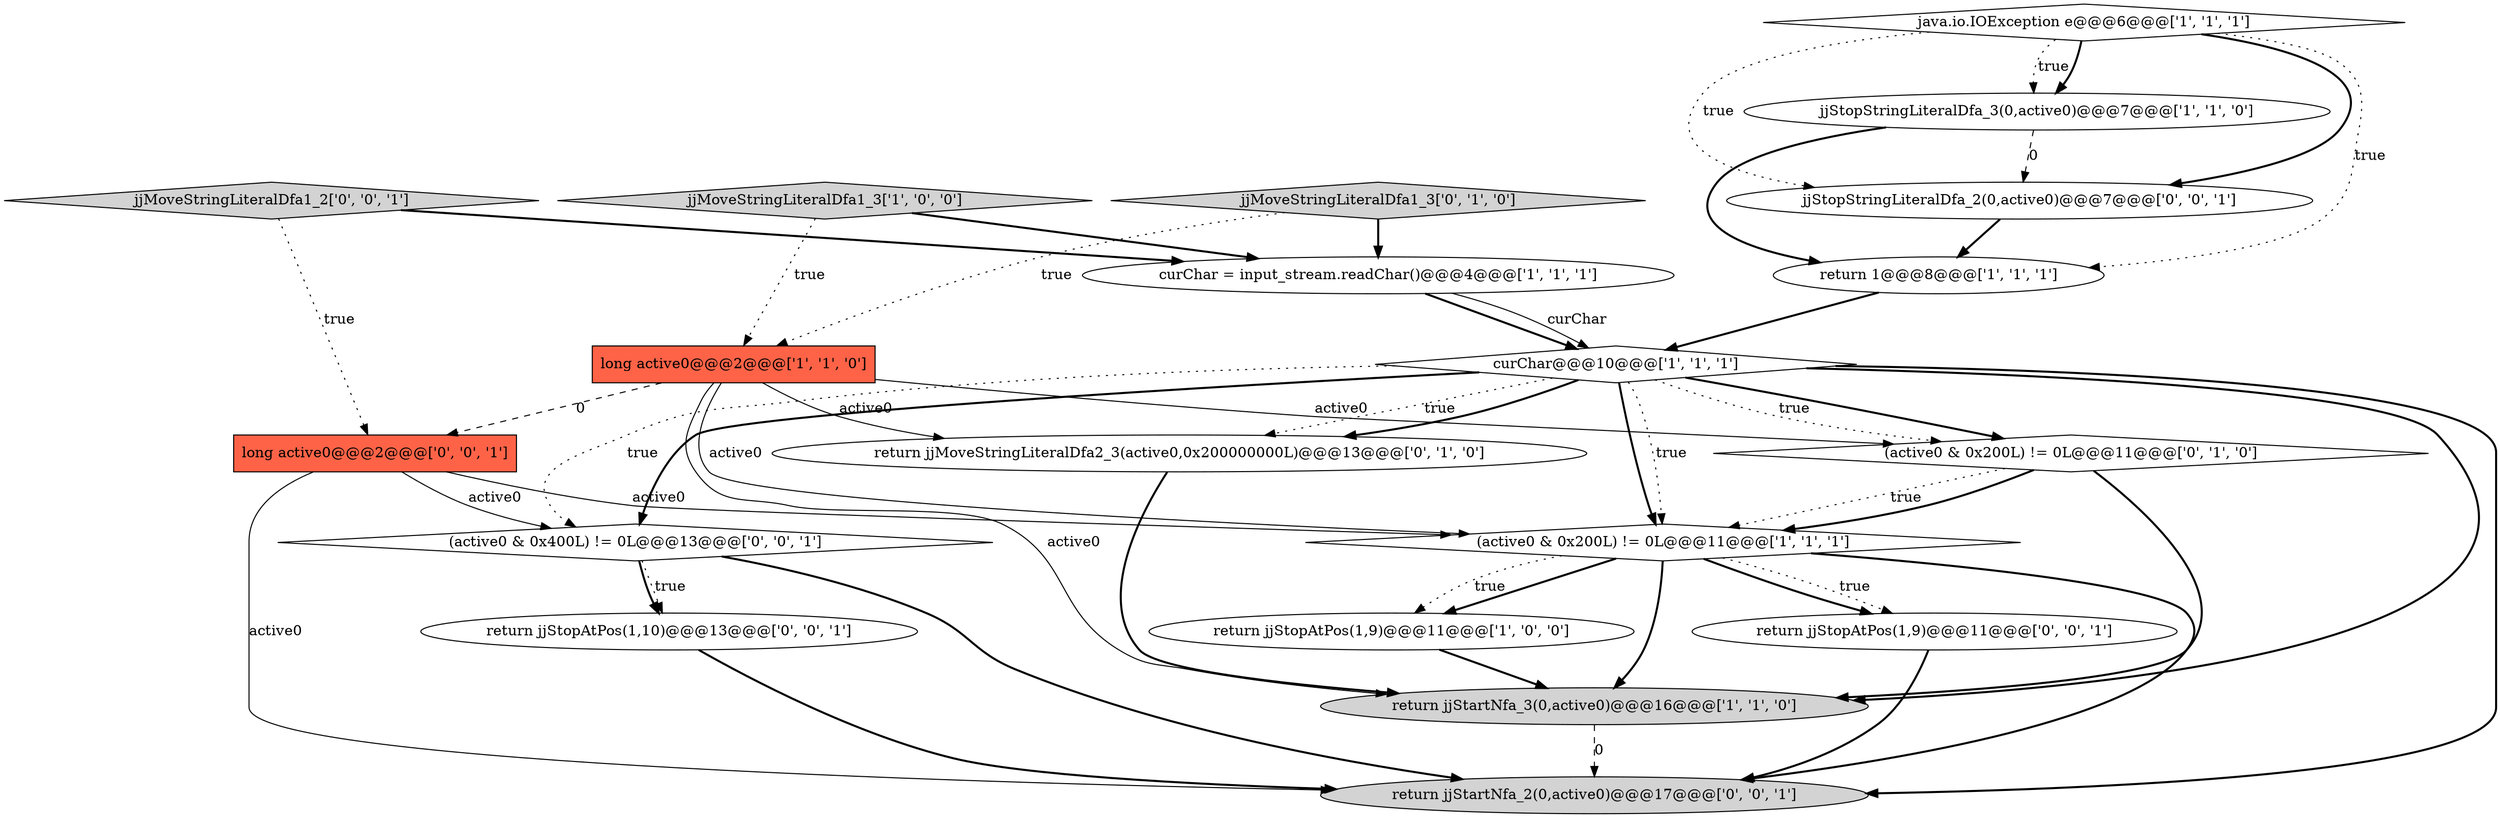 digraph {
19 [style = filled, label = "return jjStartNfa_2(0,active0)@@@17@@@['0', '0', '1']", fillcolor = lightgray, shape = ellipse image = "AAA0AAABBB3BBB"];
5 [style = filled, label = "jjMoveStringLiteralDfa1_3['1', '0', '0']", fillcolor = lightgray, shape = diamond image = "AAA0AAABBB1BBB"];
9 [style = filled, label = "(active0 & 0x200L) != 0L@@@11@@@['1', '1', '1']", fillcolor = white, shape = diamond image = "AAA0AAABBB1BBB"];
3 [style = filled, label = "return jjStopAtPos(1,9)@@@11@@@['1', '0', '0']", fillcolor = white, shape = ellipse image = "AAA0AAABBB1BBB"];
0 [style = filled, label = "long active0@@@2@@@['1', '1', '0']", fillcolor = tomato, shape = box image = "AAA0AAABBB1BBB"];
10 [style = filled, label = "jjMoveStringLiteralDfa1_3['0', '1', '0']", fillcolor = lightgray, shape = diamond image = "AAA0AAABBB2BBB"];
7 [style = filled, label = "curChar@@@10@@@['1', '1', '1']", fillcolor = white, shape = diamond image = "AAA0AAABBB1BBB"];
12 [style = filled, label = "return jjMoveStringLiteralDfa2_3(active0,0x200000000L)@@@13@@@['0', '1', '0']", fillcolor = white, shape = ellipse image = "AAA1AAABBB2BBB"];
14 [style = filled, label = "jjMoveStringLiteralDfa1_2['0', '0', '1']", fillcolor = lightgray, shape = diamond image = "AAA0AAABBB3BBB"];
13 [style = filled, label = "jjStopStringLiteralDfa_2(0,active0)@@@7@@@['0', '0', '1']", fillcolor = white, shape = ellipse image = "AAA0AAABBB3BBB"];
15 [style = filled, label = "return jjStopAtPos(1,9)@@@11@@@['0', '0', '1']", fillcolor = white, shape = ellipse image = "AAA0AAABBB3BBB"];
17 [style = filled, label = "return jjStopAtPos(1,10)@@@13@@@['0', '0', '1']", fillcolor = white, shape = ellipse image = "AAA0AAABBB3BBB"];
18 [style = filled, label = "long active0@@@2@@@['0', '0', '1']", fillcolor = tomato, shape = box image = "AAA0AAABBB3BBB"];
2 [style = filled, label = "jjStopStringLiteralDfa_3(0,active0)@@@7@@@['1', '1', '0']", fillcolor = white, shape = ellipse image = "AAA0AAABBB1BBB"];
16 [style = filled, label = "(active0 & 0x400L) != 0L@@@13@@@['0', '0', '1']", fillcolor = white, shape = diamond image = "AAA0AAABBB3BBB"];
1 [style = filled, label = "return jjStartNfa_3(0,active0)@@@16@@@['1', '1', '0']", fillcolor = lightgray, shape = ellipse image = "AAA0AAABBB1BBB"];
6 [style = filled, label = "curChar = input_stream.readChar()@@@4@@@['1', '1', '1']", fillcolor = white, shape = ellipse image = "AAA0AAABBB1BBB"];
8 [style = filled, label = "java.io.IOException e@@@6@@@['1', '1', '1']", fillcolor = white, shape = diamond image = "AAA0AAABBB1BBB"];
4 [style = filled, label = "return 1@@@8@@@['1', '1', '1']", fillcolor = white, shape = ellipse image = "AAA0AAABBB1BBB"];
11 [style = filled, label = "(active0 & 0x200L) != 0L@@@11@@@['0', '1', '0']", fillcolor = white, shape = diamond image = "AAA0AAABBB2BBB"];
9->19 [style = bold, label=""];
5->0 [style = dotted, label="true"];
11->9 [style = dotted, label="true"];
4->7 [style = bold, label=""];
2->4 [style = bold, label=""];
13->4 [style = bold, label=""];
18->9 [style = solid, label="active0"];
10->6 [style = bold, label=""];
14->18 [style = dotted, label="true"];
7->9 [style = bold, label=""];
17->19 [style = bold, label=""];
16->19 [style = bold, label=""];
7->12 [style = dotted, label="true"];
7->16 [style = bold, label=""];
9->3 [style = bold, label=""];
9->15 [style = bold, label=""];
0->9 [style = solid, label="active0"];
12->1 [style = bold, label=""];
15->19 [style = bold, label=""];
11->9 [style = bold, label=""];
11->1 [style = bold, label=""];
8->2 [style = dotted, label="true"];
10->0 [style = dotted, label="true"];
7->11 [style = bold, label=""];
7->9 [style = dotted, label="true"];
3->1 [style = bold, label=""];
7->11 [style = dotted, label="true"];
18->16 [style = solid, label="active0"];
1->19 [style = dashed, label="0"];
0->11 [style = solid, label="active0"];
8->2 [style = bold, label=""];
7->12 [style = bold, label=""];
18->19 [style = solid, label="active0"];
8->13 [style = bold, label=""];
14->6 [style = bold, label=""];
9->3 [style = dotted, label="true"];
16->17 [style = bold, label=""];
9->15 [style = dotted, label="true"];
7->1 [style = bold, label=""];
7->19 [style = bold, label=""];
0->12 [style = solid, label="active0"];
6->7 [style = bold, label=""];
0->1 [style = solid, label="active0"];
16->17 [style = dotted, label="true"];
9->1 [style = bold, label=""];
0->18 [style = dashed, label="0"];
8->4 [style = dotted, label="true"];
7->16 [style = dotted, label="true"];
5->6 [style = bold, label=""];
2->13 [style = dashed, label="0"];
6->7 [style = solid, label="curChar"];
8->13 [style = dotted, label="true"];
}
